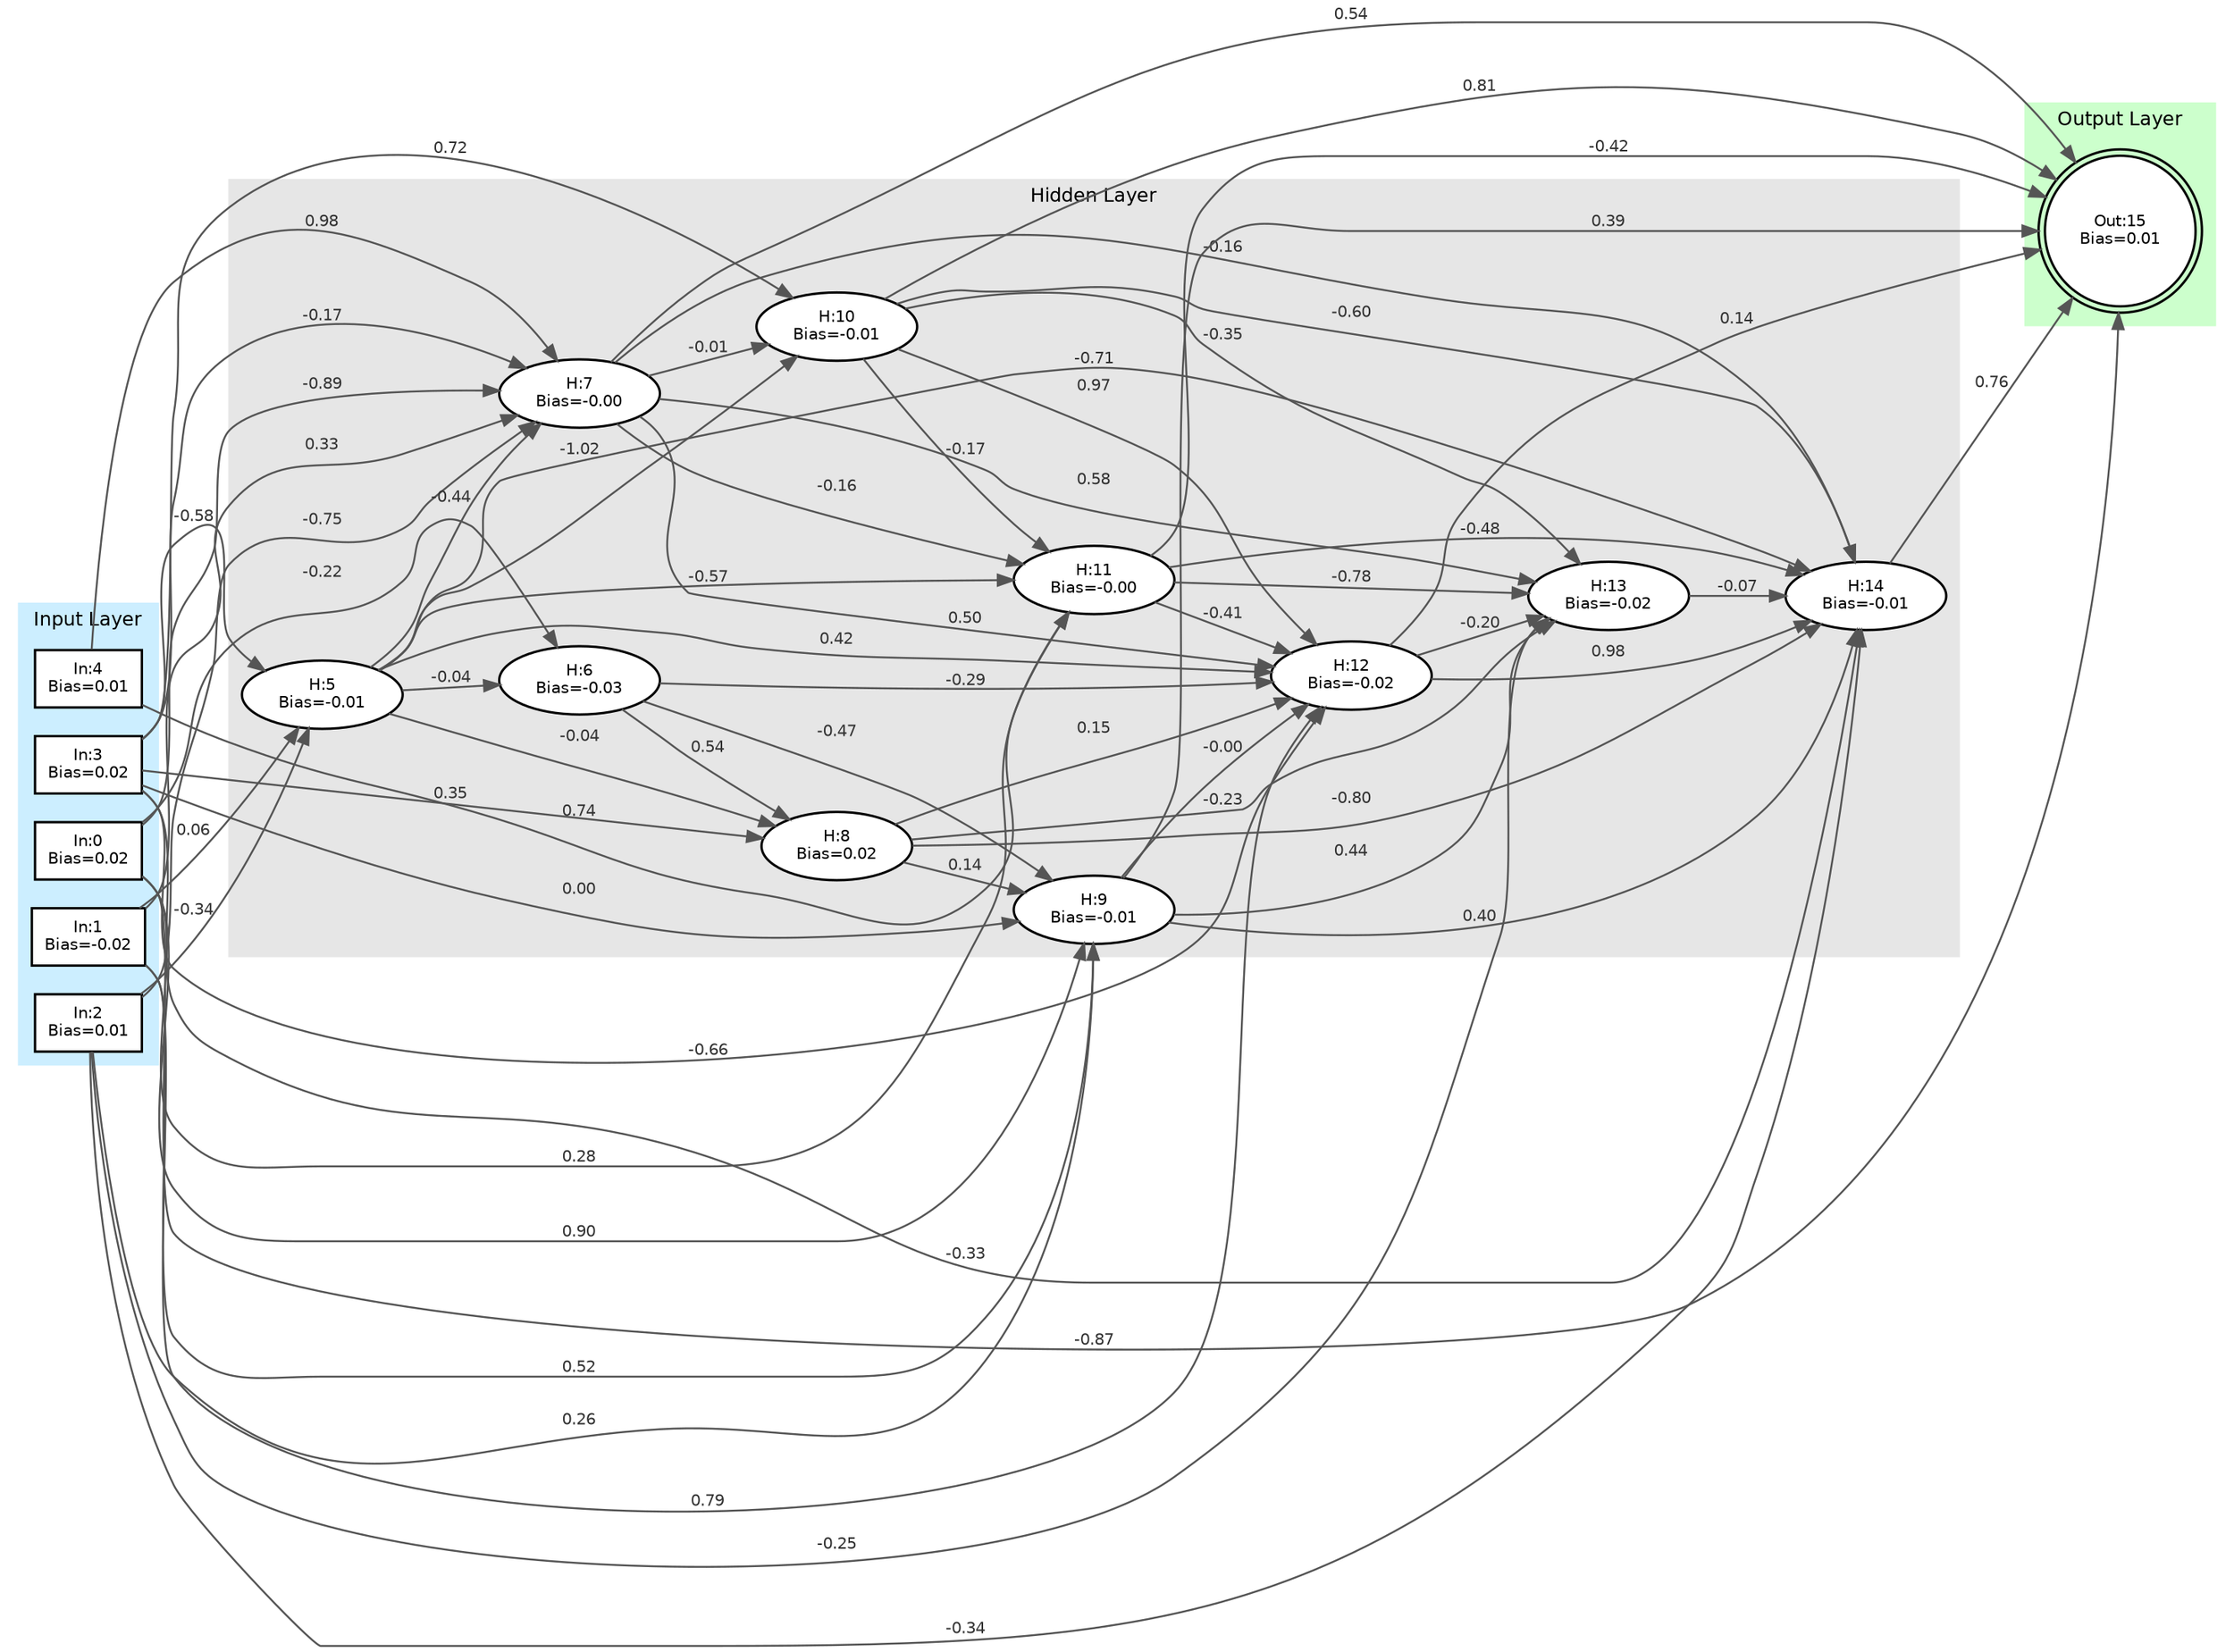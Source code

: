 digraph Minet {
    // Use left-to-right orientation
    rankdir=LR;
    graph [layout=dot, fontname="Helvetica", fontsize=12];
    node [fontname="Helvetica", fontsize=10];
    edge [fontname="Helvetica", fontsize=10];

    subgraph cluster_inputs {
        style=filled;
        color="#cceeff";
        penwidth=1.5;
        label="Input Layer";
        labelloc="top";
        labeljust="center";
        rank=same;
        neuron_0 [shape=box, style=filled, fillcolor=white, penwidth=1.5, label="In:0\nBias=0.02"];
        neuron_1 [shape=box, style=filled, fillcolor=white, penwidth=1.5, label="In:1\nBias=-0.02"];
        neuron_2 [shape=box, style=filled, fillcolor=white, penwidth=1.5, label="In:2\nBias=0.01"];
        neuron_3 [shape=box, style=filled, fillcolor=white, penwidth=1.5, label="In:3\nBias=0.02"];
        neuron_4 [shape=box, style=filled, fillcolor=white, penwidth=1.5, label="In:4\nBias=0.01"];
    }

    subgraph cluster_hidden {
        style=filled;
        color="#e6e6e6";
        penwidth=1.5;
        label="Hidden Layer";
        labelloc="top";
        labeljust="center";
        neuron_5 [shape=ellipse, style=filled, fillcolor=white, penwidth=1.5, label="H:5\nBias=-0.01"];
        neuron_6 [shape=ellipse, style=filled, fillcolor=white, penwidth=1.5, label="H:6\nBias=-0.03"];
        neuron_7 [shape=ellipse, style=filled, fillcolor=white, penwidth=1.5, label="H:7\nBias=-0.00"];
        neuron_8 [shape=ellipse, style=filled, fillcolor=white, penwidth=1.5, label="H:8\nBias=0.02"];
        neuron_9 [shape=ellipse, style=filled, fillcolor=white, penwidth=1.5, label="H:9\nBias=-0.01"];
        neuron_10 [shape=ellipse, style=filled, fillcolor=white, penwidth=1.5, label="H:10\nBias=-0.01"];
        neuron_11 [shape=ellipse, style=filled, fillcolor=white, penwidth=1.5, label="H:11\nBias=-0.00"];
        neuron_12 [shape=ellipse, style=filled, fillcolor=white, penwidth=1.5, label="H:12\nBias=-0.02"];
        neuron_13 [shape=ellipse, style=filled, fillcolor=white, penwidth=1.5, label="H:13\nBias=-0.02"];
        neuron_14 [shape=ellipse, style=filled, fillcolor=white, penwidth=1.5, label="H:14\nBias=-0.01"];
    }

    subgraph cluster_outputs {
        style=filled;
        color="#ccffcc";
        penwidth=1.5;
        label="Output Layer";
        labelloc="top";
        labeljust="center";
        rank=same;
        neuron_15 [shape=doublecircle, style=filled, fillcolor=white, penwidth=1.5, label="Out:15\nBias=0.01"];
    }

    // Edges
    edge [color="#555555", penwidth=1.2];
    neuron_0 -> neuron_6 [label="-0.22", fontcolor="#333333"];
    neuron_0 -> neuron_15 [label="-0.87", fontcolor="#333333"];
    neuron_0 -> neuron_9 [label="0.90", fontcolor="#333333"];
    neuron_0 -> neuron_11 [label="0.28", fontcolor="#333333"];
    neuron_0 -> neuron_7 [label="-0.89", fontcolor="#333333"];
    neuron_1 -> neuron_12 [label="0.79", fontcolor="#333333"];
    neuron_1 -> neuron_9 [label="0.52", fontcolor="#333333"];
    neuron_1 -> neuron_7 [label="0.33", fontcolor="#333333"];
    neuron_1 -> neuron_5 [label="0.06", fontcolor="#333333"];
    neuron_2 -> neuron_13 [label="-0.25", fontcolor="#333333"];
    neuron_2 -> neuron_9 [label="0.26", fontcolor="#333333"];
    neuron_2 -> neuron_5 [label="-0.34", fontcolor="#333333"];
    neuron_2 -> neuron_7 [label="-0.75", fontcolor="#333333"];
    neuron_2 -> neuron_14 [label="-0.34", fontcolor="#333333"];
    neuron_3 -> neuron_9 [label="0.00", fontcolor="#333333"];
    neuron_3 -> neuron_14 [label="-0.33", fontcolor="#333333"];
    neuron_3 -> neuron_5 [label="-0.58", fontcolor="#333333"];
    neuron_3 -> neuron_8 [label="0.35", fontcolor="#333333"];
    neuron_3 -> neuron_10 [label="0.72", fontcolor="#333333"];
    neuron_3 -> neuron_7 [label="-0.17", fontcolor="#333333"];
    neuron_3 -> neuron_12 [label="-0.66", fontcolor="#333333"];
    neuron_4 -> neuron_11 [label="0.74", fontcolor="#333333"];
    neuron_4 -> neuron_7 [label="0.98", fontcolor="#333333"];
    neuron_5 -> neuron_12 [label="0.42", fontcolor="#333333"];
    neuron_5 -> neuron_6 [label="-0.04", fontcolor="#333333"];
    neuron_5 -> neuron_11 [label="-0.57", fontcolor="#333333"];
    neuron_5 -> neuron_7 [label="-0.44", fontcolor="#333333"];
    neuron_5 -> neuron_8 [label="-0.04", fontcolor="#333333"];
    neuron_5 -> neuron_10 [label="-1.02", fontcolor="#333333"];
    neuron_5 -> neuron_14 [label="-0.71", fontcolor="#333333"];
    neuron_6 -> neuron_8 [label="0.54", fontcolor="#333333"];
    neuron_6 -> neuron_12 [label="-0.29", fontcolor="#333333"];
    neuron_6 -> neuron_9 [label="-0.47", fontcolor="#333333"];
    neuron_7 -> neuron_13 [label="0.58", fontcolor="#333333"];
    neuron_7 -> neuron_15 [label="0.54", fontcolor="#333333"];
    neuron_7 -> neuron_10 [label="-0.01", fontcolor="#333333"];
    neuron_7 -> neuron_14 [label="-0.16", fontcolor="#333333"];
    neuron_7 -> neuron_11 [label="-0.16", fontcolor="#333333"];
    neuron_7 -> neuron_12 [label="0.50", fontcolor="#333333"];
    neuron_8 -> neuron_13 [label="-0.23", fontcolor="#333333"];
    neuron_8 -> neuron_14 [label="-0.80", fontcolor="#333333"];
    neuron_8 -> neuron_9 [label="0.14", fontcolor="#333333"];
    neuron_8 -> neuron_12 [label="0.15", fontcolor="#333333"];
    neuron_9 -> neuron_15 [label="0.39", fontcolor="#333333"];
    neuron_9 -> neuron_14 [label="0.40", fontcolor="#333333"];
    neuron_9 -> neuron_12 [label="-0.00", fontcolor="#333333"];
    neuron_9 -> neuron_13 [label="0.44", fontcolor="#333333"];
    neuron_10 -> neuron_14 [label="-0.60", fontcolor="#333333"];
    neuron_10 -> neuron_13 [label="-0.35", fontcolor="#333333"];
    neuron_10 -> neuron_11 [label="-0.17", fontcolor="#333333"];
    neuron_10 -> neuron_15 [label="0.81", fontcolor="#333333"];
    neuron_10 -> neuron_12 [label="0.97", fontcolor="#333333"];
    neuron_11 -> neuron_13 [label="-0.78", fontcolor="#333333"];
    neuron_11 -> neuron_12 [label="-0.41", fontcolor="#333333"];
    neuron_11 -> neuron_15 [label="-0.42", fontcolor="#333333"];
    neuron_11 -> neuron_14 [label="-0.48", fontcolor="#333333"];
    neuron_12 -> neuron_15 [label="0.14", fontcolor="#333333"];
    neuron_12 -> neuron_13 [label="-0.20", fontcolor="#333333"];
    neuron_12 -> neuron_14 [label="0.98", fontcolor="#333333"];
    neuron_13 -> neuron_14 [label="-0.07", fontcolor="#333333"];
    neuron_14 -> neuron_15 [label="0.76", fontcolor="#333333"];
}

